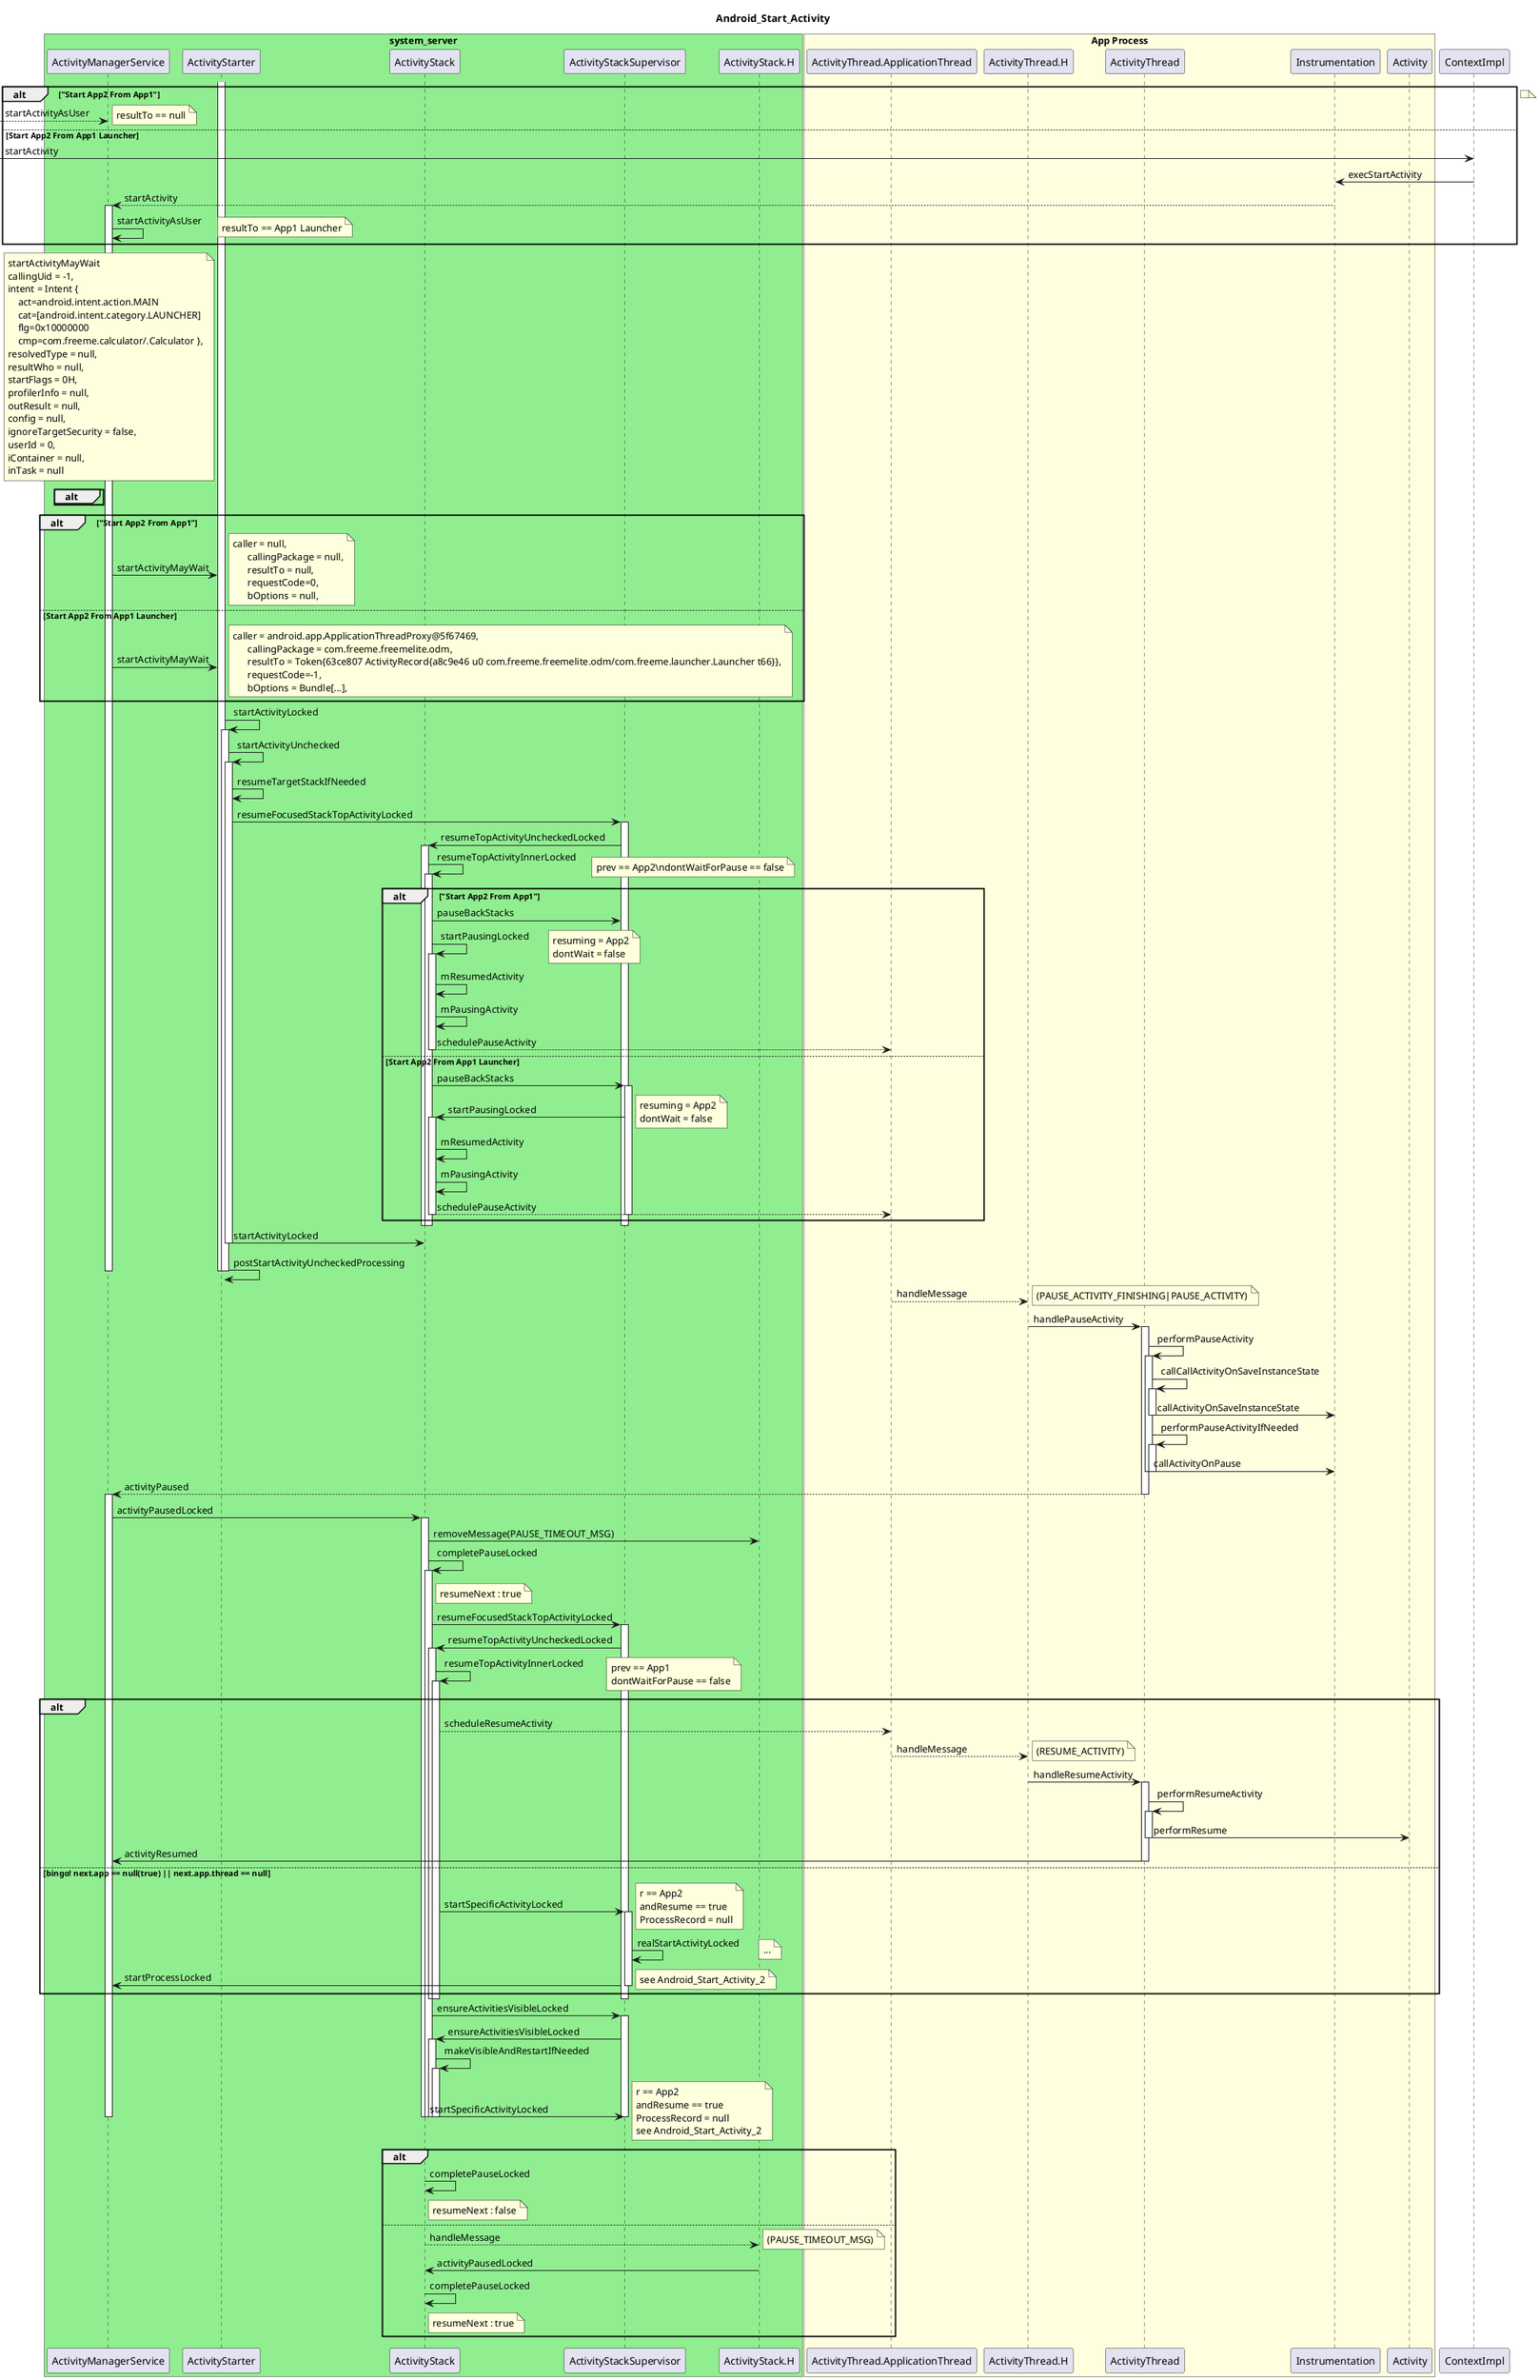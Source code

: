 @startuml
title Android_Start_Activity
box "system_server" #LightGreen
participant ActivityManagerService as AMS
participant ActivityStarter
participant ActivityStack
participant ActivityStackSupervisor
participant ActivityStack.H
end box
box "App Process" #LightYellow
participant ActivityThread.ApplicationThread
participant ActivityThread.H
participant ActivityThread
participant Instrumentation
participant Activity
end box
participant ContextImpl
alt #transparent "Start App2 From App1"
[---> AMS : startActivityAsUser
note right : resultTo == null
else Start App2 From App1 Launcher
[-> ContextImpl : startActivity
ContextImpl -> Instrumentation : execStartActivity
Instrumentation ---> AMS : startActivity
activate AMS
	AMS -> AMS : startActivityAsUser
	note right : resultTo == App1 Launcher
end
note over AMS
startActivityMayWait
callingUid = -1,
intent = Intent {
    act=android.intent.action.MAIN
    cat=[android.intent.category.LAUNCHER]
    flg=0x10000000
    cmp=com.freeme.calculator/.Calculator },
resolvedType = null,
resultWho = null,
startFlags = 0H,
profilerInfo = null,
outResult = null,
config = null,
ignoreTargetSecurity = false,
userId = 0,
iContainer = null,
inTask = null
end note
alt #transparent
note right
end note
else
end
	activate AMS
	alt #transparent "Start App2 From App1"
		AMS -> ActivityStarter : startActivityMayWait
		note right
		caller = null,
        callingPackage = null,
        resultTo = null,
        requestCode=0,
        bOptions = null,
		end note
	else Start App2 From App1 Launcher
		AMS -> ActivityStarter : startActivityMayWait
		note right
		caller = android.app.ApplicationThreadProxy@5f67469,
        callingPackage = com.freeme.freemelite.odm,
        resultTo = Token{63ce807 ActivityRecord{a8c9e46 u0 com.freeme.freemelite.odm/com.freeme.launcher.Launcher t66}},
        requestCode=-1,
        bOptions = Bundle[...],
		end note
	end
		activate ActivityStarter
			ActivityStarter -> ActivityStarter : startActivityLocked
			activate ActivityStarter
				ActivityStarter -> ActivityStarter : startActivityUnchecked
				activate ActivityStarter
					ActivityStarter -> ActivityStarter : resumeTargetStackIfNeeded
					ActivityStarter -> ActivityStackSupervisor : resumeFocusedStackTopActivityLocked
					activate ActivityStackSupervisor
						ActivityStackSupervisor -> ActivityStack : resumeTopActivityUncheckedLocked
						activate ActivityStack
							ActivityStack -> ActivityStack : resumeTopActivityInnerLocked
							note right
							    prev == App2\ndontWaitForPause == false
							end note
							activate ActivityStack
							alt #transparent "Start App2 From App1"
							    ActivityStack -> ActivityStackSupervisor : pauseBackStacks
							    ActivityStack -> ActivityStack : startPausingLocked
							    note right : resuming = App2\ndontWait = false
								activate ActivityStack
									ActivityStack -> ActivityStack : mResumedActivity
									ActivityStack -> ActivityStack : mPausingActivity
									ActivityStack --> ActivityThread.ApplicationThread : schedulePauseActivity
								deactivate ActivityStack
							else Start App2 From App1 Launcher
							    ActivityStack -> ActivityStackSupervisor : pauseBackStacks
							    activate ActivityStackSupervisor
								ActivityStackSupervisor -> ActivityStack : startPausingLocked
								note right : resuming = App2\ndontWait = false
								activate ActivityStack
									ActivityStack -> ActivityStack : mResumedActivity
									ActivityStack -> ActivityStack : mPausingActivity
									ActivityStack --> ActivityThread.ApplicationThread : schedulePauseActivity
								deactivate ActivityStack
								deactivate ActivityStackSupervisor
							end
							deactivate ActivityStack
						deactivate ActivityStack
					deactivate ActivityStackSupervisor
					ActivityStarter -> ActivityStack : startActivityLocked
				deactivate ActivityStarter
				ActivityStarter -> ActivityStarter : postStartActivityUncheckedProcessing
			deactivate ActivityStarter
		deactivate ActivityStarter
	deactivate AMS
deactivate AMS
ActivityThread.ApplicationThread --> ActivityThread.H : handleMessage
note right : (PAUSE_ACTIVITY_FINISHING|PAUSE_ACTIVITY)
ActivityThread.H -> ActivityThread : handlePauseActivity
activate ActivityThread
	ActivityThread -> ActivityThread : performPauseActivity
	activate ActivityThread
		ActivityThread -> ActivityThread : callCallActivityOnSaveInstanceState
		activate ActivityThread
			ActivityThread -> Instrumentation : callActivityOnSaveInstanceState
		deactivate ActivityThread
		ActivityThread -> ActivityThread : performPauseActivityIfNeeded
		activate ActivityThread
			ActivityThread -> Instrumentation : callActivityOnPause
		deactivate ActivityThread
	deactivate ActivityThread
	ActivityThread ---> AMS : activityPaused
deactivate ActivityThread
activate AMS
	AMS -> ActivityStack : activityPausedLocked
	activate ActivityStack
		ActivityStack -> ActivityStack.H : removeMessage(PAUSE_TIMEOUT_MSG)
		ActivityStack -> ActivityStack : completePauseLocked
		note right of ActivityStack : resumeNext : true
		activate ActivityStack
			ActivityStack -> ActivityStackSupervisor : resumeFocusedStackTopActivityLocked
			activate ActivityStackSupervisor
				ActivityStackSupervisor -> ActivityStack : resumeTopActivityUncheckedLocked
				activate ActivityStack
					ActivityStack -> ActivityStack : resumeTopActivityInnerLocked
					note right : prev == App1\ndontWaitForPause == false
					activate ActivityStack
					alt #transparent
						ActivityStack ---> ActivityThread.ApplicationThread : scheduleResumeActivity
						ActivityThread.ApplicationThread ---> ActivityThread.H : handleMessage
						note right : (RESUME_ACTIVITY)
						ActivityThread.H -> ActivityThread :handleResumeActivity
						activate ActivityThread
							ActivityThread -> ActivityThread : performResumeActivity
							activate ActivityThread
								ActivityThread -> Activity : performResume
							deactivate ActivityThread
							ActivityThread -> AMS : activityResumed
						deactivate ActivityThread
					else bingo! next.app == null(true) || next.app.thread == null
						ActivityStack -> ActivityStackSupervisor : startSpecificActivityLocked
						note right : r == App2\nandResume == true\nProcessRecord = null
						activate ActivityStackSupervisor
							ActivityStackSupervisor -> ActivityStackSupervisor : realStartActivityLocked
							note right : ...
							ActivityStackSupervisor -> AMS : startProcessLocked
							note right : see Android_Start_Activity_2
						deactivate ActivityStackSupervisor
					end
					deactivate ActivityStack
				deactivate ActivityStack
			deactivate ActivityStackSupervisor
				ActivityStack -> ActivityStackSupervisor : ensureActivitiesVisibleLocked
				activate ActivityStackSupervisor
				ActivityStackSupervisor -> ActivityStack : ensureActivitiesVisibleLocked
				activate ActivityStack
				ActivityStack -> ActivityStack : makeVisibleAndRestartIfNeeded
				activate ActivityStack
				ActivityStack -> ActivityStackSupervisor : startSpecificActivityLocked
				note right : r == App2\nandResume == true\nProcessRecord = null\nsee Android_Start_Activity_2
				deactivate ActivityStack
				deactivate ActivityStack
				deactivate ActivityStackSupervisor
		deactivate ActivityStack
	deactivate ActivityStack
deactivate AMS
alt #transparent
	ActivityStack -> ActivityStack : completePauseLocked
	note right of ActivityStack : resumeNext : false
else
	ActivityStack ---> ActivityStack.H : handleMessage
	note right : (PAUSE_TIMEOUT_MSG)
	ActivityStack.H -> ActivityStack : activityPausedLocked
	ActivityStack -> ActivityStack : completePauseLocked
	note right of ActivityStack : resumeNext : true
end

@enduml